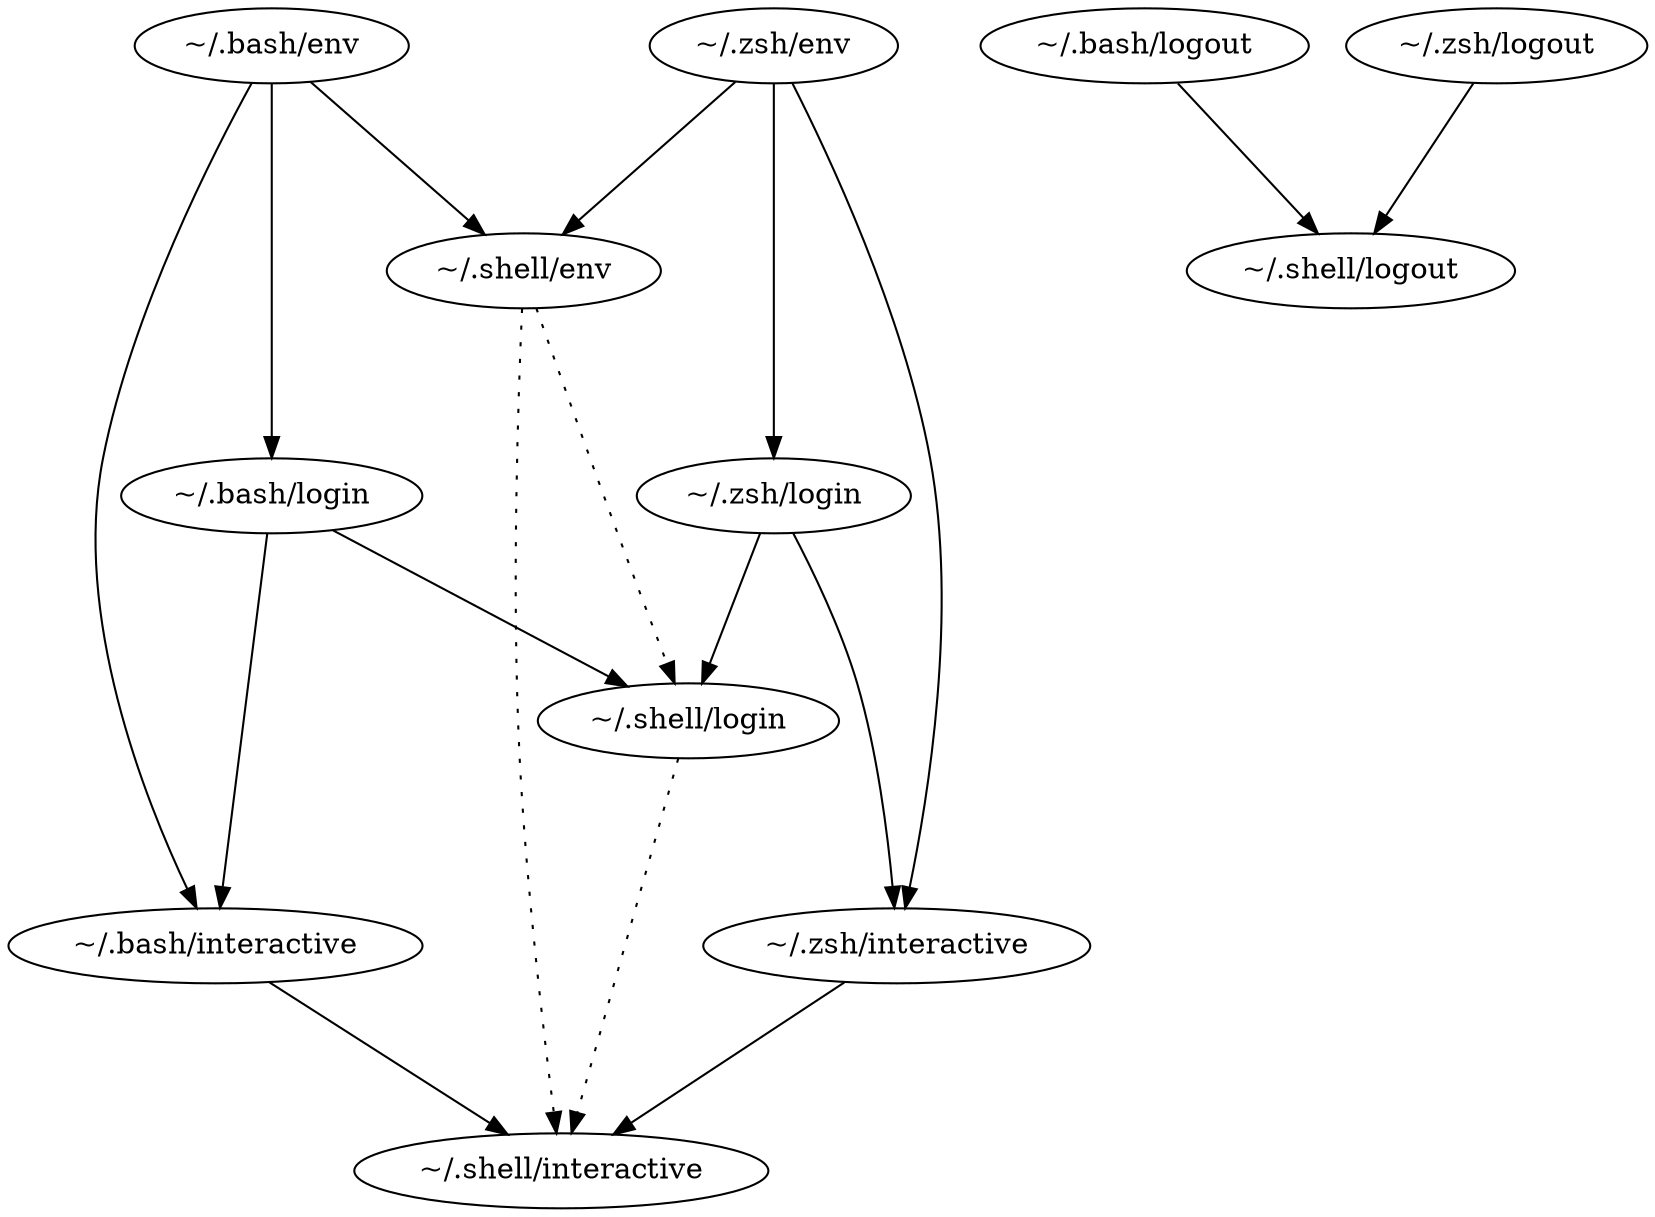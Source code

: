 digraph {
    init [label="~/.shell/env"]
    login [label="~/.shell/login"]
    interactive [label="~/.shell/interactive"]
    logout [label="~/.shell/logout"]

    bash_init [label="~/.bash/env"]
    bash_login [label="~/.bash/login"]
    bash_interactive [label="~/.bash/interactive"]
    bash_logout [label="~/.bash/logout"]

    zsh_init [label="~/.zsh/env"]
    zsh_login [label="~/.zsh/login"]
    zsh_interactive [label="~/.zsh/interactive"]
    zsh_logout [label="~/.zsh/logout"]

    graph [ranksep=1]
    edge [style=dotted]

    init -> login
    init -> interactive

    login -> interactive

    edge [style=solid]

    edge [minlen=1]

    bash_init -> init
    bash_login -> login
    bash_interactive -> interactive
    bash_logout -> logout

    zsh_init -> init
    zsh_login -> login
    zsh_interactive -> interactive
    zsh_logout -> logout

    edge [minlen=2]

    bash_init -> bash_login
    bash_init -> bash_interactive
    bash_login -> bash_interactive

    zsh_init -> zsh_login
    zsh_init -> zsh_interactive
    zsh_login -> zsh_interactive
}
